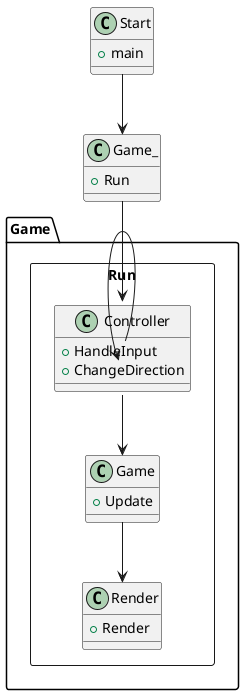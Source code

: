 @startuml

class Start {
  + main
}

class Game_ {
  + Run
}

 Start --> Game_


package Game.Run <<Rectangle>>{
    class Controller {
    + HandleInput
    + ChangeDirection
    }

    class Game {
    + Update
    }

    class Render {
    + Render
    }


    .Game_ --> Controller
    Controller --> Game
    Game --> Render
    Controller::HandleInput --> Controller::ChangeDirection
}

@enduml